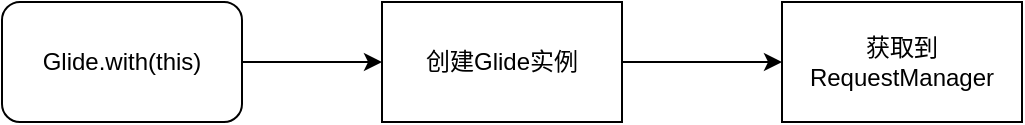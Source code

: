 <mxfile version="15.7.0" type="github">
  <diagram id="OSmrZnx7nl2EtLscwigL" name="第 1 页">
    <mxGraphModel dx="1938" dy="1145" grid="1" gridSize="10" guides="1" tooltips="1" connect="1" arrows="1" fold="1" page="1" pageScale="1" pageWidth="827" pageHeight="1169" math="0" shadow="0">
      <root>
        <mxCell id="0" />
        <mxCell id="1" parent="0" />
        <mxCell id="epJrZtuwkzrNh9l0ch0l-7" value="" style="edgeStyle=orthogonalEdgeStyle;rounded=0;orthogonalLoop=1;jettySize=auto;html=1;" edge="1" parent="1" source="epJrZtuwkzrNh9l0ch0l-1" target="epJrZtuwkzrNh9l0ch0l-6">
          <mxGeometry relative="1" as="geometry" />
        </mxCell>
        <mxCell id="epJrZtuwkzrNh9l0ch0l-1" value="Glide.with(this)" style="rounded=1;whiteSpace=wrap;html=1;" vertex="1" parent="1">
          <mxGeometry x="60" y="160" width="120" height="60" as="geometry" />
        </mxCell>
        <mxCell id="epJrZtuwkzrNh9l0ch0l-9" value="" style="edgeStyle=orthogonalEdgeStyle;rounded=0;orthogonalLoop=1;jettySize=auto;html=1;" edge="1" parent="1" source="epJrZtuwkzrNh9l0ch0l-6" target="epJrZtuwkzrNh9l0ch0l-8">
          <mxGeometry relative="1" as="geometry" />
        </mxCell>
        <mxCell id="epJrZtuwkzrNh9l0ch0l-6" value="创建Glide实例" style="rounded=0;whiteSpace=wrap;html=1;" vertex="1" parent="1">
          <mxGeometry x="250" y="160" width="120" height="60" as="geometry" />
        </mxCell>
        <mxCell id="epJrZtuwkzrNh9l0ch0l-8" value="获取到RequestManager" style="whiteSpace=wrap;html=1;rounded=0;" vertex="1" parent="1">
          <mxGeometry x="450" y="160" width="120" height="60" as="geometry" />
        </mxCell>
      </root>
    </mxGraphModel>
  </diagram>
</mxfile>
